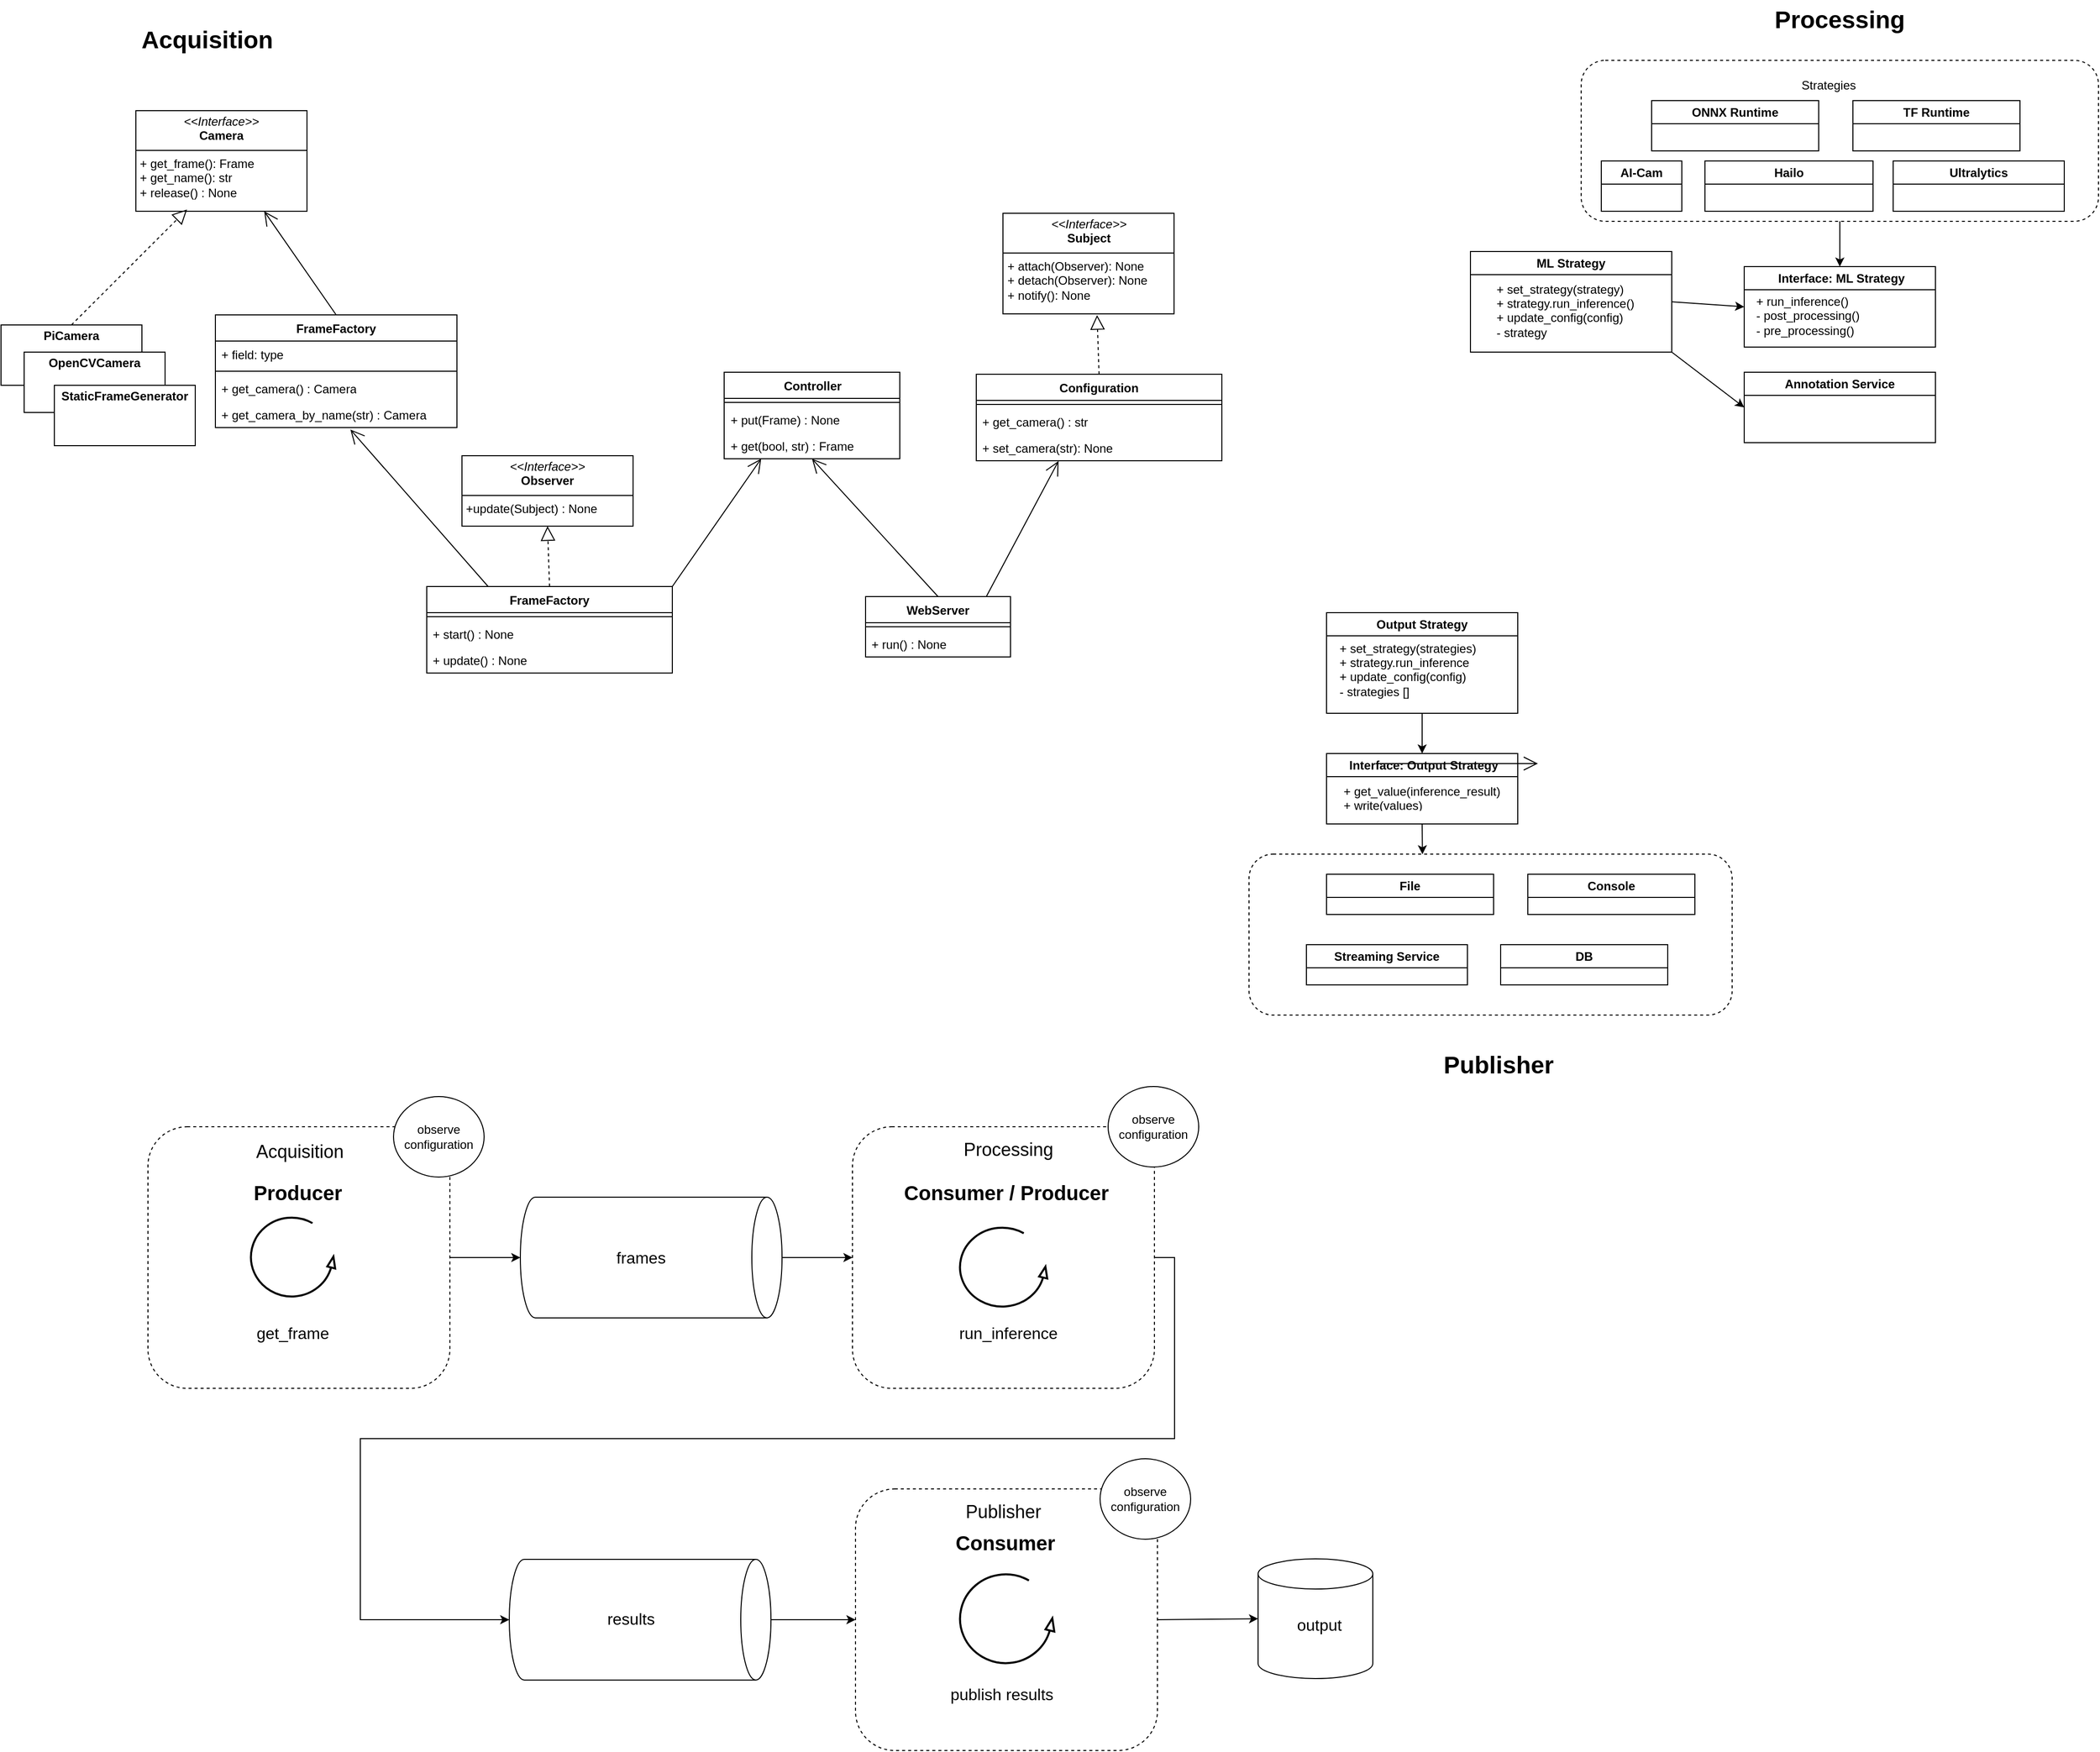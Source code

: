 <mxfile version="25.0.3">
  <diagram name="Seite-1" id="Wqxzcvr5aupdezz4V94B">
    <mxGraphModel dx="1877" dy="1787" grid="1" gridSize="10" guides="1" tooltips="1" connect="1" arrows="1" fold="1" page="1" pageScale="1" pageWidth="827" pageHeight="1169" math="0" shadow="0">
      <root>
        <mxCell id="0" />
        <mxCell id="1" parent="0" />
        <mxCell id="tF6KCtbzYXfdbOgwIn2T-80" value="" style="rounded=1;whiteSpace=wrap;html=1;fillColor=none;dashed=1;" parent="1" vertex="1">
          <mxGeometry x="246" y="1210" width="300" height="260" as="geometry" />
        </mxCell>
        <mxCell id="tF6KCtbzYXfdbOgwIn2T-9" value="&amp;nbsp;Interface: ML Strategy" style="swimlane;whiteSpace=wrap;html=1;" parent="1" vertex="1">
          <mxGeometry x="1832" y="355" width="190" height="80" as="geometry">
            <mxRectangle x="110" y="160" width="140" height="30" as="alternateBounds" />
          </mxGeometry>
        </mxCell>
        <mxCell id="tF6KCtbzYXfdbOgwIn2T-10" value="" style="rounded=1;whiteSpace=wrap;html=1;dashed=1;fillColor=none;" parent="1" vertex="1">
          <mxGeometry x="1670" y="150" width="514" height="160" as="geometry" />
        </mxCell>
        <mxCell id="tF6KCtbzYXfdbOgwIn2T-11" value="ONNX Runtime" style="swimlane;whiteSpace=wrap;html=1;" parent="1" vertex="1">
          <mxGeometry x="1740" y="190" width="166" height="50" as="geometry" />
        </mxCell>
        <mxCell id="tF6KCtbzYXfdbOgwIn2T-12" value="TF Runtime" style="swimlane;whiteSpace=wrap;html=1;" parent="1" vertex="1">
          <mxGeometry x="1940" y="190" width="166" height="50" as="geometry" />
        </mxCell>
        <mxCell id="tF6KCtbzYXfdbOgwIn2T-13" value="Hailo" style="swimlane;whiteSpace=wrap;html=1;" parent="1" vertex="1">
          <mxGeometry x="1793" y="250" width="167" height="50" as="geometry" />
        </mxCell>
        <mxCell id="tF6KCtbzYXfdbOgwIn2T-14" value="Ultralytics" style="swimlane;whiteSpace=wrap;html=1;startSize=23;" parent="1" vertex="1">
          <mxGeometry x="1980" y="250" width="170" height="50" as="geometry" />
        </mxCell>
        <mxCell id="tF6KCtbzYXfdbOgwIn2T-15" value="Annotation Service" style="swimlane;whiteSpace=wrap;html=1;" parent="1" vertex="1">
          <mxGeometry x="1832" y="460" width="190" height="70" as="geometry">
            <mxRectangle x="110" y="160" width="140" height="30" as="alternateBounds" />
          </mxGeometry>
        </mxCell>
        <mxCell id="tF6KCtbzYXfdbOgwIn2T-19" value="Processing" style="text;html=1;align=center;verticalAlign=middle;whiteSpace=wrap;rounded=0;fontSize=24;fontStyle=1" parent="1" vertex="1">
          <mxGeometry x="1842" y="90" width="170" height="40" as="geometry" />
        </mxCell>
        <mxCell id="tF6KCtbzYXfdbOgwIn2T-20" value="Output Strategy" style="swimlane;whiteSpace=wrap;html=1;" parent="1" vertex="1">
          <mxGeometry x="1417" y="699" width="190" height="100" as="geometry">
            <mxRectangle x="110" y="160" width="140" height="30" as="alternateBounds" />
          </mxGeometry>
        </mxCell>
        <mxCell id="tF6KCtbzYXfdbOgwIn2T-73" value="+ set_strategy(strategies)&lt;div&gt;+ strategy.run_inference&lt;/div&gt;&lt;div&gt;+ update_config(config)&lt;/div&gt;&lt;div&gt;- strategies []&lt;/div&gt;&lt;div&gt;&lt;br&gt;&lt;/div&gt;" style="text;strokeColor=none;fillColor=none;align=left;verticalAlign=middle;spacingLeft=4;spacingRight=4;overflow=hidden;points=[[0,0.5],[1,0.5]];portConstraint=eastwest;rotatable=0;whiteSpace=wrap;html=1;" parent="tF6KCtbzYXfdbOgwIn2T-20" vertex="1">
          <mxGeometry x="6.5" y="26" width="159.5" height="64" as="geometry" />
        </mxCell>
        <mxCell id="tF6KCtbzYXfdbOgwIn2T-21" value="" style="rounded=1;whiteSpace=wrap;html=1;dashed=1;fillColor=none;" parent="1" vertex="1">
          <mxGeometry x="1340" y="939" width="480" height="160" as="geometry" />
        </mxCell>
        <mxCell id="tF6KCtbzYXfdbOgwIn2T-22" value="File" style="swimlane;whiteSpace=wrap;html=1;startSize=23;" parent="1" vertex="1">
          <mxGeometry x="1417" y="959" width="166" height="40" as="geometry" />
        </mxCell>
        <mxCell id="tF6KCtbzYXfdbOgwIn2T-23" value="Console" style="swimlane;whiteSpace=wrap;html=1;" parent="1" vertex="1">
          <mxGeometry x="1617" y="959" width="166" height="40" as="geometry" />
        </mxCell>
        <mxCell id="tF6KCtbzYXfdbOgwIn2T-24" value="DB" style="swimlane;whiteSpace=wrap;html=1;startSize=23;" parent="1" vertex="1">
          <mxGeometry x="1590" y="1029" width="166" height="40" as="geometry" />
        </mxCell>
        <mxCell id="tF6KCtbzYXfdbOgwIn2T-25" value="Publisher" style="text;html=1;align=center;verticalAlign=middle;whiteSpace=wrap;rounded=0;fontSize=24;fontStyle=1" parent="1" vertex="1">
          <mxGeometry x="1503" y="1129" width="170" height="40" as="geometry" />
        </mxCell>
        <mxCell id="tF6KCtbzYXfdbOgwIn2T-26" value="Streaming Service" style="swimlane;whiteSpace=wrap;html=1;" parent="1" vertex="1">
          <mxGeometry x="1397" y="1029" width="160" height="40" as="geometry">
            <mxRectangle x="110" y="160" width="140" height="30" as="alternateBounds" />
          </mxGeometry>
        </mxCell>
        <mxCell id="tF6KCtbzYXfdbOgwIn2T-32" value="Acquisition" style="text;html=1;align=center;verticalAlign=middle;whiteSpace=wrap;rounded=0;fontSize=24;fontStyle=1" parent="1" vertex="1">
          <mxGeometry x="220" y="110" width="170" height="40" as="geometry" />
        </mxCell>
        <mxCell id="tF6KCtbzYXfdbOgwIn2T-47" value="" style="endArrow=classic;html=1;rounded=0;exitX=1;exitY=1;exitDx=0;exitDy=0;entryX=0;entryY=0.5;entryDx=0;entryDy=0;" parent="1" source="tF6KCtbzYXfdbOgwIn2T-56" target="tF6KCtbzYXfdbOgwIn2T-15" edge="1">
          <mxGeometry width="50" height="50" relative="1" as="geometry">
            <mxPoint x="1390" y="640" as="sourcePoint" />
            <mxPoint x="1440" y="590" as="targetPoint" />
          </mxGeometry>
        </mxCell>
        <mxCell id="tF6KCtbzYXfdbOgwIn2T-49" value="" style="endArrow=classic;html=1;rounded=0;exitX=0.5;exitY=1;exitDx=0;exitDy=0;entryX=0.5;entryY=0;entryDx=0;entryDy=0;" parent="1" source="tF6KCtbzYXfdbOgwIn2T-20" target="tF6KCtbzYXfdbOgwIn2T-68" edge="1">
          <mxGeometry width="50" height="50" relative="1" as="geometry">
            <mxPoint x="1007" y="669" as="sourcePoint" />
            <mxPoint x="1057" y="619" as="targetPoint" />
          </mxGeometry>
        </mxCell>
        <mxCell id="tF6KCtbzYXfdbOgwIn2T-52" value="" style="endArrow=classic;html=1;rounded=0;exitX=1;exitY=0.5;exitDx=0;exitDy=0;entryX=0;entryY=0.5;entryDx=0;entryDy=0;" parent="1" source="tF6KCtbzYXfdbOgwIn2T-56" target="tF6KCtbzYXfdbOgwIn2T-9" edge="1">
          <mxGeometry width="50" height="50" relative="1" as="geometry">
            <mxPoint x="1390" y="640" as="sourcePoint" />
            <mxPoint x="1440" y="590" as="targetPoint" />
          </mxGeometry>
        </mxCell>
        <mxCell id="tF6KCtbzYXfdbOgwIn2T-53" value="" style="endArrow=classic;html=1;rounded=0;exitX=0.5;exitY=1;exitDx=0;exitDy=0;entryX=0.5;entryY=0;entryDx=0;entryDy=0;" parent="1" source="tF6KCtbzYXfdbOgwIn2T-10" target="tF6KCtbzYXfdbOgwIn2T-9" edge="1">
          <mxGeometry width="50" height="50" relative="1" as="geometry">
            <mxPoint x="1390" y="640" as="sourcePoint" />
            <mxPoint x="1910" y="340" as="targetPoint" />
          </mxGeometry>
        </mxCell>
        <mxCell id="tF6KCtbzYXfdbOgwIn2T-54" value="Strategies" style="text;html=1;align=center;verticalAlign=middle;whiteSpace=wrap;rounded=0;" parent="1" vertex="1">
          <mxGeometry x="1886" y="160" width="60" height="30" as="geometry" />
        </mxCell>
        <mxCell id="tF6KCtbzYXfdbOgwIn2T-56" value="ML Strategy" style="swimlane;whiteSpace=wrap;html=1;" parent="1" vertex="1">
          <mxGeometry x="1560" y="340" width="200" height="100" as="geometry">
            <mxRectangle x="110" y="160" width="140" height="30" as="alternateBounds" />
          </mxGeometry>
        </mxCell>
        <mxCell id="tF6KCtbzYXfdbOgwIn2T-57" value="+ set_strategy(strategy)&lt;div&gt;+ strategy.run_inference()&lt;/div&gt;&lt;div&gt;+ update_config(config)&lt;/div&gt;&lt;div&gt;- strategy&lt;/div&gt;&lt;div&gt;&lt;br&gt;&lt;/div&gt;" style="text;strokeColor=none;fillColor=none;align=left;verticalAlign=middle;spacingLeft=4;spacingRight=4;overflow=hidden;points=[[0,0.5],[1,0.5]];portConstraint=eastwest;rotatable=0;whiteSpace=wrap;html=1;" parent="tF6KCtbzYXfdbOgwIn2T-56" vertex="1">
          <mxGeometry x="20.25" y="28" width="169.75" height="72" as="geometry" />
        </mxCell>
        <mxCell id="tF6KCtbzYXfdbOgwIn2T-64" value="" style="shape=cylinder3;whiteSpace=wrap;html=1;boundedLbl=1;backgroundOutline=1;size=15;rotation=90;" parent="1" vertex="1">
          <mxGeometry x="686" y="1210" width="120" height="260" as="geometry" />
        </mxCell>
        <mxCell id="tF6KCtbzYXfdbOgwIn2T-68" value="&amp;nbsp;Interface: Output Strategy" style="swimlane;whiteSpace=wrap;html=1;" parent="1" vertex="1">
          <mxGeometry x="1417" y="839" width="190" height="70" as="geometry">
            <mxRectangle x="110" y="160" width="140" height="30" as="alternateBounds" />
          </mxGeometry>
        </mxCell>
        <mxCell id="tF6KCtbzYXfdbOgwIn2T-69" value="+ get_value(inference_result)&lt;div&gt;+ write(values)&lt;/div&gt;" style="text;strokeColor=none;fillColor=none;align=left;verticalAlign=middle;spacingLeft=4;spacingRight=4;overflow=hidden;points=[[0,0.5],[1,0.5]];portConstraint=eastwest;rotatable=0;whiteSpace=wrap;html=1;" parent="tF6KCtbzYXfdbOgwIn2T-68" vertex="1">
          <mxGeometry x="11" y="27.5" width="169" height="30" as="geometry" />
        </mxCell>
        <mxCell id="tF6KCtbzYXfdbOgwIn2T-74" value="" style="endArrow=classic;html=1;rounded=0;exitX=0.5;exitY=1;exitDx=0;exitDy=0;entryX=0.359;entryY=0.001;entryDx=0;entryDy=0;entryPerimeter=0;" parent="1" source="tF6KCtbzYXfdbOgwIn2T-68" target="tF6KCtbzYXfdbOgwIn2T-21" edge="1">
          <mxGeometry width="50" height="50" relative="1" as="geometry">
            <mxPoint x="1467" y="979" as="sourcePoint" />
            <mxPoint x="1517" y="929" as="targetPoint" />
          </mxGeometry>
        </mxCell>
        <mxCell id="tF6KCtbzYXfdbOgwIn2T-55" value="+ run_inference()&lt;div&gt;- post_processing()&lt;/div&gt;&lt;div&gt;- pre_processing()&lt;/div&gt;" style="text;strokeColor=none;fillColor=none;align=left;verticalAlign=middle;spacingLeft=4;spacingRight=4;overflow=hidden;points=[[0,0.5],[1,0.5]];portConstraint=eastwest;rotatable=0;whiteSpace=wrap;html=1;" parent="1" vertex="1">
          <mxGeometry x="1837.5" y="378" width="179" height="52.5" as="geometry" />
        </mxCell>
        <mxCell id="tF6KCtbzYXfdbOgwIn2T-76" value="" style="verticalLabelPosition=bottom;html=1;verticalAlign=top;strokeWidth=2;shape=mxgraph.lean_mapping.physical_pull;pointerEvents=1;" parent="1" vertex="1">
          <mxGeometry x="348" y="1300" width="84" height="79" as="geometry" />
        </mxCell>
        <mxCell id="tF6KCtbzYXfdbOgwIn2T-78" value="get_frame" style="text;html=1;align=center;verticalAlign=middle;whiteSpace=wrap;rounded=0;fontSize=16;" parent="1" vertex="1">
          <mxGeometry x="360" y="1400" width="60" height="30" as="geometry" />
        </mxCell>
        <mxCell id="tF6KCtbzYXfdbOgwIn2T-79" value="" style="endArrow=classic;html=1;rounded=0;entryX=0.5;entryY=1;entryDx=0;entryDy=0;entryPerimeter=0;" parent="1" target="tF6KCtbzYXfdbOgwIn2T-64" edge="1">
          <mxGeometry width="50" height="50" relative="1" as="geometry">
            <mxPoint x="546" y="1340" as="sourcePoint" />
            <mxPoint x="946" y="1210" as="targetPoint" />
          </mxGeometry>
        </mxCell>
        <mxCell id="tF6KCtbzYXfdbOgwIn2T-81" value="Producer" style="text;html=1;align=center;verticalAlign=middle;whiteSpace=wrap;rounded=0;fontSize=20;fontStyle=1" parent="1" vertex="1">
          <mxGeometry x="330" y="1260" width="130" height="30" as="geometry" />
        </mxCell>
        <mxCell id="tF6KCtbzYXfdbOgwIn2T-83" value="frames" style="text;html=1;align=center;verticalAlign=middle;whiteSpace=wrap;rounded=0;fontSize=16;" parent="1" vertex="1">
          <mxGeometry x="706" y="1325" width="60" height="30" as="geometry" />
        </mxCell>
        <mxCell id="tF6KCtbzYXfdbOgwIn2T-84" value="" style="rounded=1;whiteSpace=wrap;html=1;fillColor=none;dashed=1;" parent="1" vertex="1">
          <mxGeometry x="946" y="1210" width="300" height="260" as="geometry" />
        </mxCell>
        <mxCell id="tF6KCtbzYXfdbOgwIn2T-85" value="" style="verticalLabelPosition=bottom;html=1;verticalAlign=top;strokeWidth=2;shape=mxgraph.lean_mapping.physical_pull;pointerEvents=1;" parent="1" vertex="1">
          <mxGeometry x="1052.5" y="1310" width="87" height="79" as="geometry" />
        </mxCell>
        <mxCell id="tF6KCtbzYXfdbOgwIn2T-86" value="run_inference" style="text;html=1;align=center;verticalAlign=middle;whiteSpace=wrap;rounded=0;fontSize=16;" parent="1" vertex="1">
          <mxGeometry x="1071" y="1400" width="60" height="30" as="geometry" />
        </mxCell>
        <mxCell id="tF6KCtbzYXfdbOgwIn2T-87" value="Consumer / Producer" style="text;html=1;align=center;verticalAlign=middle;whiteSpace=wrap;rounded=0;fontSize=20;fontStyle=1" parent="1" vertex="1">
          <mxGeometry x="979" y="1260" width="240" height="30" as="geometry" />
        </mxCell>
        <mxCell id="tF6KCtbzYXfdbOgwIn2T-88" value="" style="endArrow=classic;html=1;rounded=0;entryX=0;entryY=0.5;entryDx=0;entryDy=0;exitX=0.5;exitY=0;exitDx=0;exitDy=0;exitPerimeter=0;" parent="1" source="tF6KCtbzYXfdbOgwIn2T-64" target="tF6KCtbzYXfdbOgwIn2T-84" edge="1">
          <mxGeometry width="50" height="50" relative="1" as="geometry">
            <mxPoint x="856" y="1320" as="sourcePoint" />
            <mxPoint x="906" y="1270" as="targetPoint" />
          </mxGeometry>
        </mxCell>
        <mxCell id="tF6KCtbzYXfdbOgwIn2T-89" value="" style="shape=cylinder3;whiteSpace=wrap;html=1;boundedLbl=1;backgroundOutline=1;size=15;rotation=90;" parent="1" vertex="1">
          <mxGeometry x="675" y="1570" width="120" height="260" as="geometry" />
        </mxCell>
        <mxCell id="tF6KCtbzYXfdbOgwIn2T-91" value="results" style="text;html=1;align=center;verticalAlign=middle;whiteSpace=wrap;rounded=0;fontSize=16;" parent="1" vertex="1">
          <mxGeometry x="695.5" y="1684" width="60" height="30" as="geometry" />
        </mxCell>
        <mxCell id="tF6KCtbzYXfdbOgwIn2T-92" value="" style="rounded=1;whiteSpace=wrap;html=1;fillColor=none;dashed=1;" parent="1" vertex="1">
          <mxGeometry x="949" y="1570" width="300" height="260" as="geometry" />
        </mxCell>
        <mxCell id="tF6KCtbzYXfdbOgwIn2T-93" value="" style="verticalLabelPosition=bottom;html=1;verticalAlign=top;strokeWidth=2;shape=mxgraph.lean_mapping.physical_pull;pointerEvents=1;" parent="1" vertex="1">
          <mxGeometry x="1052.5" y="1654.5" width="94" height="89" as="geometry" />
        </mxCell>
        <mxCell id="tF6KCtbzYXfdbOgwIn2T-94" value="publish results" style="text;html=1;align=center;verticalAlign=middle;whiteSpace=wrap;rounded=0;fontSize=16;" parent="1" vertex="1">
          <mxGeometry x="1025.5" y="1758.5" width="137" height="30" as="geometry" />
        </mxCell>
        <mxCell id="tF6KCtbzYXfdbOgwIn2T-95" value="Consumer" style="text;html=1;align=center;verticalAlign=middle;whiteSpace=wrap;rounded=0;fontSize=20;fontStyle=1" parent="1" vertex="1">
          <mxGeometry x="1032.5" y="1608" width="130" height="30" as="geometry" />
        </mxCell>
        <mxCell id="tF6KCtbzYXfdbOgwIn2T-96" value="" style="endArrow=classic;html=1;rounded=0;exitX=0.5;exitY=0;exitDx=0;exitDy=0;exitPerimeter=0;entryX=0;entryY=0.5;entryDx=0;entryDy=0;" parent="1" source="tF6KCtbzYXfdbOgwIn2T-89" target="tF6KCtbzYXfdbOgwIn2T-92" edge="1">
          <mxGeometry width="50" height="50" relative="1" as="geometry">
            <mxPoint x="679" y="1689" as="sourcePoint" />
            <mxPoint x="729" y="1639" as="targetPoint" />
          </mxGeometry>
        </mxCell>
        <mxCell id="tF6KCtbzYXfdbOgwIn2T-99" value="AI-Cam" style="swimlane;whiteSpace=wrap;html=1;startSize=23;" parent="1" vertex="1">
          <mxGeometry x="1690" y="250" width="80" height="50" as="geometry" />
        </mxCell>
        <mxCell id="tF6KCtbzYXfdbOgwIn2T-100" style="edgeStyle=orthogonalEdgeStyle;rounded=0;orthogonalLoop=1;jettySize=auto;html=1;exitX=1;exitY=0.5;exitDx=0;exitDy=0;entryX=0.5;entryY=1;entryDx=0;entryDy=0;entryPerimeter=0;" parent="1" source="tF6KCtbzYXfdbOgwIn2T-84" target="tF6KCtbzYXfdbOgwIn2T-89" edge="1">
          <mxGeometry relative="1" as="geometry">
            <Array as="points">
              <mxPoint x="1266" y="1340" />
              <mxPoint x="1266" y="1520" />
              <mxPoint x="457" y="1520" />
              <mxPoint x="457" y="1700" />
            </Array>
          </mxGeometry>
        </mxCell>
        <mxCell id="tF6KCtbzYXfdbOgwIn2T-101" value="" style="shape=cylinder3;whiteSpace=wrap;html=1;boundedLbl=1;backgroundOutline=1;size=15;" parent="1" vertex="1">
          <mxGeometry x="1349" y="1639.5" width="114" height="119" as="geometry" />
        </mxCell>
        <mxCell id="tF6KCtbzYXfdbOgwIn2T-102" value="" style="endArrow=classic;html=1;rounded=0;entryX=0;entryY=0.5;entryDx=0;entryDy=0;entryPerimeter=0;exitX=1;exitY=0.5;exitDx=0;exitDy=0;" parent="1" source="tF6KCtbzYXfdbOgwIn2T-92" target="tF6KCtbzYXfdbOgwIn2T-101" edge="1">
          <mxGeometry width="50" height="50" relative="1" as="geometry">
            <mxPoint x="1237" y="1600" as="sourcePoint" />
            <mxPoint x="1287" y="1550" as="targetPoint" />
          </mxGeometry>
        </mxCell>
        <mxCell id="tF6KCtbzYXfdbOgwIn2T-103" value="output" style="text;html=1;align=center;verticalAlign=middle;whiteSpace=wrap;rounded=0;fontSize=16;" parent="1" vertex="1">
          <mxGeometry x="1380" y="1690" width="60" height="30" as="geometry" />
        </mxCell>
        <mxCell id="tF6KCtbzYXfdbOgwIn2T-105" value="&lt;font style=&quot;font-size: 18px;&quot;&gt;Acquisition&lt;/font&gt;" style="text;html=1;align=center;verticalAlign=middle;whiteSpace=wrap;rounded=0;" parent="1" vertex="1">
          <mxGeometry x="352" y="1220" width="90" height="30" as="geometry" />
        </mxCell>
        <mxCell id="tF6KCtbzYXfdbOgwIn2T-107" value="&lt;font style=&quot;font-size: 18px;&quot;&gt;Processing&lt;/font&gt;" style="text;html=1;align=center;verticalAlign=middle;whiteSpace=wrap;rounded=0;" parent="1" vertex="1">
          <mxGeometry x="1056" y="1218" width="90" height="30" as="geometry" />
        </mxCell>
        <mxCell id="tF6KCtbzYXfdbOgwIn2T-108" value="&lt;font style=&quot;font-size: 18px;&quot;&gt;Publisher&lt;/font&gt;" style="text;html=1;align=center;verticalAlign=middle;whiteSpace=wrap;rounded=0;" parent="1" vertex="1">
          <mxGeometry x="1051" y="1578" width="90" height="30" as="geometry" />
        </mxCell>
        <mxCell id="tF6KCtbzYXfdbOgwIn2T-109" value="observe configuration" style="ellipse;whiteSpace=wrap;html=1;" parent="1" vertex="1">
          <mxGeometry x="1200" y="1170" width="90" height="80" as="geometry" />
        </mxCell>
        <mxCell id="tF6KCtbzYXfdbOgwIn2T-110" value="observe configuration" style="ellipse;whiteSpace=wrap;html=1;" parent="1" vertex="1">
          <mxGeometry x="490" y="1180" width="90" height="80" as="geometry" />
        </mxCell>
        <mxCell id="tF6KCtbzYXfdbOgwIn2T-111" value="observe configuration" style="ellipse;whiteSpace=wrap;html=1;" parent="1" vertex="1">
          <mxGeometry x="1192" y="1540" width="90" height="80" as="geometry" />
        </mxCell>
        <mxCell id="ZPbCwMIuDV3y0_hfb3_B-6" value="" style="endArrow=block;dashed=1;endFill=0;endSize=12;html=1;rounded=0;entryX=0.55;entryY=1.012;entryDx=0;entryDy=0;exitX=0.5;exitY=0;exitDx=0;exitDy=0;entryPerimeter=0;" parent="1" source="YiW_VXPOp-ECeVxad86_-35" target="YiW_VXPOp-ECeVxad86_-24" edge="1">
          <mxGeometry width="160" relative="1" as="geometry">
            <mxPoint x="888" y="772" as="sourcePoint" />
            <mxPoint x="863.5" y="612" as="targetPoint" />
          </mxGeometry>
        </mxCell>
        <mxCell id="ZPbCwMIuDV3y0_hfb3_B-7" value="" style="endArrow=block;dashed=1;endFill=0;endSize=12;html=1;rounded=0;entryX=0.5;entryY=1;entryDx=0;entryDy=0;exitX=0.5;exitY=0;exitDx=0;exitDy=0;" parent="1" source="YiW_VXPOp-ECeVxad86_-14" target="YiW_VXPOp-ECeVxad86_-23" edge="1">
          <mxGeometry width="160" relative="1" as="geometry">
            <mxPoint x="502" y="723" as="sourcePoint" />
            <mxPoint x="676" y="493" as="targetPoint" />
          </mxGeometry>
        </mxCell>
        <mxCell id="YiW_VXPOp-ECeVxad86_-1" value="FrameFactory" style="swimlane;fontStyle=1;align=center;verticalAlign=top;childLayout=stackLayout;horizontal=1;startSize=26;horizontalStack=0;resizeParent=1;resizeParentMax=0;resizeLast=0;collapsible=1;marginBottom=0;whiteSpace=wrap;html=1;" vertex="1" parent="1">
          <mxGeometry x="313" y="403" width="240" height="112" as="geometry" />
        </mxCell>
        <mxCell id="YiW_VXPOp-ECeVxad86_-2" value="+ field: type" style="text;strokeColor=none;fillColor=none;align=left;verticalAlign=top;spacingLeft=4;spacingRight=4;overflow=hidden;rotatable=0;points=[[0,0.5],[1,0.5]];portConstraint=eastwest;whiteSpace=wrap;html=1;" vertex="1" parent="YiW_VXPOp-ECeVxad86_-1">
          <mxGeometry y="26" width="240" height="26" as="geometry" />
        </mxCell>
        <mxCell id="YiW_VXPOp-ECeVxad86_-3" value="" style="line;strokeWidth=1;fillColor=none;align=left;verticalAlign=middle;spacingTop=-1;spacingLeft=3;spacingRight=3;rotatable=0;labelPosition=right;points=[];portConstraint=eastwest;strokeColor=inherit;" vertex="1" parent="YiW_VXPOp-ECeVxad86_-1">
          <mxGeometry y="52" width="240" height="8" as="geometry" />
        </mxCell>
        <mxCell id="YiW_VXPOp-ECeVxad86_-4" value="+ get_camera() : Camera" style="text;strokeColor=none;fillColor=none;align=left;verticalAlign=top;spacingLeft=4;spacingRight=4;overflow=hidden;rotatable=0;points=[[0,0.5],[1,0.5]];portConstraint=eastwest;whiteSpace=wrap;html=1;" vertex="1" parent="YiW_VXPOp-ECeVxad86_-1">
          <mxGeometry y="60" width="240" height="26" as="geometry" />
        </mxCell>
        <mxCell id="YiW_VXPOp-ECeVxad86_-13" value="+ get_camera_by_name(str) : Camera" style="text;strokeColor=none;fillColor=none;align=left;verticalAlign=top;spacingLeft=4;spacingRight=4;overflow=hidden;rotatable=0;points=[[0,0.5],[1,0.5]];portConstraint=eastwest;whiteSpace=wrap;html=1;" vertex="1" parent="YiW_VXPOp-ECeVxad86_-1">
          <mxGeometry y="86" width="240" height="26" as="geometry" />
        </mxCell>
        <mxCell id="YiW_VXPOp-ECeVxad86_-5" value="&lt;p style=&quot;margin:0px;margin-top:4px;text-align:center;&quot;&gt;&lt;i&gt;&amp;lt;&amp;lt;Interface&amp;gt;&amp;gt;&lt;/i&gt;&lt;br&gt;&lt;b&gt;Camera&lt;/b&gt;&lt;/p&gt;&lt;hr size=&quot;1&quot; style=&quot;border-style:solid;&quot;&gt;&lt;p style=&quot;margin:0px;margin-left:4px;&quot;&gt;+ get_frame(): Frame&lt;br&gt;+ get_name(): str&lt;/p&gt;&lt;p style=&quot;margin:0px;margin-left:4px;&quot;&gt;+ release() : None&lt;/p&gt;" style="verticalAlign=top;align=left;overflow=fill;html=1;whiteSpace=wrap;" vertex="1" parent="1">
          <mxGeometry x="234" y="200" width="170" height="100" as="geometry" />
        </mxCell>
        <mxCell id="YiW_VXPOp-ECeVxad86_-7" value="&lt;p style=&quot;margin:0px;margin-top:4px;text-align:center;&quot;&gt;&lt;b&gt;PiCamera&lt;/b&gt;&lt;/p&gt;" style="verticalAlign=top;align=left;overflow=fill;html=1;whiteSpace=wrap;" vertex="1" parent="1">
          <mxGeometry x="100" y="413" width="140" height="60" as="geometry" />
        </mxCell>
        <mxCell id="YiW_VXPOp-ECeVxad86_-8" value="&lt;p style=&quot;margin:0px;margin-top:4px;text-align:center;&quot;&gt;&lt;b&gt;OpenCVCamera&lt;/b&gt;&lt;/p&gt;" style="verticalAlign=top;align=left;overflow=fill;html=1;whiteSpace=wrap;" vertex="1" parent="1">
          <mxGeometry x="123" y="440" width="140" height="60" as="geometry" />
        </mxCell>
        <mxCell id="YiW_VXPOp-ECeVxad86_-9" value="&lt;p style=&quot;margin:0px;margin-top:4px;text-align:center;&quot;&gt;&lt;b&gt;StaticFrameGenerator&lt;/b&gt;&lt;/p&gt;" style="verticalAlign=top;align=left;overflow=fill;html=1;whiteSpace=wrap;" vertex="1" parent="1">
          <mxGeometry x="153" y="473" width="140" height="60" as="geometry" />
        </mxCell>
        <mxCell id="YiW_VXPOp-ECeVxad86_-12" value="" style="endArrow=block;dashed=1;endFill=0;endSize=12;html=1;rounded=0;entryX=0.299;entryY=0.982;entryDx=0;entryDy=0;exitX=0.5;exitY=0;exitDx=0;exitDy=0;entryPerimeter=0;" edge="1" parent="1" source="YiW_VXPOp-ECeVxad86_-7" target="YiW_VXPOp-ECeVxad86_-5">
          <mxGeometry width="160" relative="1" as="geometry">
            <mxPoint x="343" y="358" as="sourcePoint" />
            <mxPoint x="328" y="310" as="targetPoint" />
          </mxGeometry>
        </mxCell>
        <mxCell id="YiW_VXPOp-ECeVxad86_-14" value="FrameFactory" style="swimlane;fontStyle=1;align=center;verticalAlign=top;childLayout=stackLayout;horizontal=1;startSize=26;horizontalStack=0;resizeParent=1;resizeParentMax=0;resizeLast=0;collapsible=1;marginBottom=0;whiteSpace=wrap;html=1;" vertex="1" parent="1">
          <mxGeometry x="523" y="673" width="244" height="86" as="geometry" />
        </mxCell>
        <mxCell id="YiW_VXPOp-ECeVxad86_-16" value="" style="line;strokeWidth=1;fillColor=none;align=left;verticalAlign=middle;spacingTop=-1;spacingLeft=3;spacingRight=3;rotatable=0;labelPosition=right;points=[];portConstraint=eastwest;strokeColor=inherit;" vertex="1" parent="YiW_VXPOp-ECeVxad86_-14">
          <mxGeometry y="26" width="244" height="8" as="geometry" />
        </mxCell>
        <mxCell id="YiW_VXPOp-ECeVxad86_-17" value="+ start() : None" style="text;strokeColor=none;fillColor=none;align=left;verticalAlign=top;spacingLeft=4;spacingRight=4;overflow=hidden;rotatable=0;points=[[0,0.5],[1,0.5]];portConstraint=eastwest;whiteSpace=wrap;html=1;" vertex="1" parent="YiW_VXPOp-ECeVxad86_-14">
          <mxGeometry y="34" width="244" height="26" as="geometry" />
        </mxCell>
        <mxCell id="YiW_VXPOp-ECeVxad86_-18" value="+ update() : None" style="text;strokeColor=none;fillColor=none;align=left;verticalAlign=top;spacingLeft=4;spacingRight=4;overflow=hidden;rotatable=0;points=[[0,0.5],[1,0.5]];portConstraint=eastwest;whiteSpace=wrap;html=1;" vertex="1" parent="YiW_VXPOp-ECeVxad86_-14">
          <mxGeometry y="60" width="244" height="26" as="geometry" />
        </mxCell>
        <mxCell id="YiW_VXPOp-ECeVxad86_-21" value="" style="endArrow=open;endFill=1;endSize=12;html=1;rounded=0;entryX=0.75;entryY=1;entryDx=0;entryDy=0;exitX=0.5;exitY=0;exitDx=0;exitDy=0;" edge="1" parent="1" source="YiW_VXPOp-ECeVxad86_-1" target="YiW_VXPOp-ECeVxad86_-5">
          <mxGeometry width="160" relative="1" as="geometry">
            <mxPoint x="413" y="603" as="sourcePoint" />
            <mxPoint x="573" y="603" as="targetPoint" />
          </mxGeometry>
        </mxCell>
        <mxCell id="YiW_VXPOp-ECeVxad86_-22" value="" style="endArrow=open;endFill=1;endSize=12;html=1;rounded=0;entryX=0.559;entryY=1.076;entryDx=0;entryDy=0;entryPerimeter=0;exitX=0.25;exitY=0;exitDx=0;exitDy=0;" edge="1" parent="1" source="YiW_VXPOp-ECeVxad86_-14" target="YiW_VXPOp-ECeVxad86_-13">
          <mxGeometry width="160" relative="1" as="geometry">
            <mxPoint x="413" y="603" as="sourcePoint" />
            <mxPoint x="573" y="603" as="targetPoint" />
          </mxGeometry>
        </mxCell>
        <mxCell id="YiW_VXPOp-ECeVxad86_-23" value="&lt;p style=&quot;margin:0px;margin-top:4px;text-align:center;&quot;&gt;&lt;i&gt;&amp;lt;&amp;lt;Interface&amp;gt;&amp;gt;&lt;/i&gt;&lt;br&gt;&lt;b&gt;Observer&lt;/b&gt;&lt;/p&gt;&lt;hr size=&quot;1&quot; style=&quot;border-style:solid;&quot;&gt;&lt;p style=&quot;margin:0px;margin-left:4px;&quot;&gt;+update(Subject) : None&lt;/p&gt;" style="verticalAlign=top;align=left;overflow=fill;html=1;whiteSpace=wrap;" vertex="1" parent="1">
          <mxGeometry x="558" y="543" width="170" height="70" as="geometry" />
        </mxCell>
        <mxCell id="YiW_VXPOp-ECeVxad86_-24" value="&lt;p style=&quot;margin:0px;margin-top:4px;text-align:center;&quot;&gt;&lt;i&gt;&amp;lt;&amp;lt;Interface&amp;gt;&amp;gt;&lt;/i&gt;&lt;br&gt;&lt;b&gt;Subject&lt;/b&gt;&lt;/p&gt;&lt;hr size=&quot;1&quot; style=&quot;border-style:solid;&quot;&gt;&lt;p style=&quot;margin:0px;margin-left:4px;&quot;&gt;+ attach(Observer): None&lt;br&gt;+ detach(Observer): None&lt;/p&gt;&lt;p style=&quot;margin:0px;margin-left:4px;&quot;&gt;+ notify(): None&lt;/p&gt;" style="verticalAlign=top;align=left;overflow=fill;html=1;whiteSpace=wrap;" vertex="1" parent="1">
          <mxGeometry x="1095.5" y="302" width="170" height="100" as="geometry" />
        </mxCell>
        <mxCell id="YiW_VXPOp-ECeVxad86_-25" value="WebServer" style="swimlane;fontStyle=1;align=center;verticalAlign=top;childLayout=stackLayout;horizontal=1;startSize=26;horizontalStack=0;resizeParent=1;resizeParentMax=0;resizeLast=0;collapsible=1;marginBottom=0;whiteSpace=wrap;html=1;" vertex="1" parent="1">
          <mxGeometry x="959" y="683" width="144" height="60" as="geometry" />
        </mxCell>
        <mxCell id="YiW_VXPOp-ECeVxad86_-26" value="" style="line;strokeWidth=1;fillColor=none;align=left;verticalAlign=middle;spacingTop=-1;spacingLeft=3;spacingRight=3;rotatable=0;labelPosition=right;points=[];portConstraint=eastwest;strokeColor=inherit;" vertex="1" parent="YiW_VXPOp-ECeVxad86_-25">
          <mxGeometry y="26" width="144" height="8" as="geometry" />
        </mxCell>
        <mxCell id="YiW_VXPOp-ECeVxad86_-27" value="+ run() : None" style="text;strokeColor=none;fillColor=none;align=left;verticalAlign=top;spacingLeft=4;spacingRight=4;overflow=hidden;rotatable=0;points=[[0,0.5],[1,0.5]];portConstraint=eastwest;whiteSpace=wrap;html=1;" vertex="1" parent="YiW_VXPOp-ECeVxad86_-25">
          <mxGeometry y="34" width="144" height="26" as="geometry" />
        </mxCell>
        <mxCell id="YiW_VXPOp-ECeVxad86_-29" value="Controller" style="swimlane;fontStyle=1;align=center;verticalAlign=top;childLayout=stackLayout;horizontal=1;startSize=26;horizontalStack=0;resizeParent=1;resizeParentMax=0;resizeLast=0;collapsible=1;marginBottom=0;whiteSpace=wrap;html=1;" vertex="1" parent="1">
          <mxGeometry x="818.5" y="460" width="174.5" height="86" as="geometry" />
        </mxCell>
        <mxCell id="YiW_VXPOp-ECeVxad86_-30" value="" style="line;strokeWidth=1;fillColor=none;align=left;verticalAlign=middle;spacingTop=-1;spacingLeft=3;spacingRight=3;rotatable=0;labelPosition=right;points=[];portConstraint=eastwest;strokeColor=inherit;" vertex="1" parent="YiW_VXPOp-ECeVxad86_-29">
          <mxGeometry y="26" width="174.5" height="8" as="geometry" />
        </mxCell>
        <mxCell id="YiW_VXPOp-ECeVxad86_-31" value="+ put(Fr&lt;span style=&quot;color: rgba(0, 0, 0, 0); font-family: monospace; font-size: 0px; text-wrap-mode: nowrap;&quot;&gt;%3CmxGraphModel%3E%3Croot%3E%3CmxCell%20id%3D%220%22%2F%3E%3CmxCell%20id%3D%221%22%20parent%3D%220%22%2F%3E%3CmxCell%20id%3D%222%22%20value%3D%22WebServer%22%20style%3D%22swimlane%3BfontStyle%3D1%3Balign%3Dcenter%3BverticalAlign%3Dtop%3BchildLayout%3DstackLayout%3Bhorizontal%3D1%3BstartSize%3D26%3BhorizontalStack%3D0%3BresizeParent%3D1%3BresizeParentMax%3D0%3BresizeLast%3D0%3Bcollapsible%3D1%3BmarginBottom%3D0%3BwhiteSpace%3Dwrap%3Bhtml%3D1%3B%22%20vertex%3D%221%22%20parent%3D%221%22%3E%3CmxGeometry%20x%3D%22742%22%20y%3D%22215%22%20width%3D%22144%22%20height%3D%2260%22%20as%3D%22geometry%22%2F%3E%3C%2FmxCell%3E%3CmxCell%20id%3D%223%22%20value%3D%22%22%20style%3D%22line%3BstrokeWidth%3D1%3BfillColor%3Dnone%3Balign%3Dleft%3BverticalAlign%3Dmiddle%3BspacingTop%3D-1%3BspacingLeft%3D3%3BspacingRight%3D3%3Brotatable%3D0%3BlabelPosition%3Dright%3Bpoints%3D%5B%5D%3BportConstraint%3Deastwest%3BstrokeColor%3Dinherit%3B%22%20vertex%3D%221%22%20parent%3D%222%22%3E%3CmxGeometry%20y%3D%2226%22%20width%3D%22144%22%20height%3D%228%22%20as%3D%22geometry%22%2F%3E%3C%2FmxCell%3E%3CmxCell%20id%3D%224%22%20value%3D%22%2B%20run()%20%3A%20None%22%20style%3D%22text%3BstrokeColor%3Dnone%3BfillColor%3Dnone%3Balign%3Dleft%3BverticalAlign%3Dtop%3BspacingLeft%3D4%3BspacingRight%3D4%3Boverflow%3Dhidden%3Brotatable%3D0%3Bpoints%3D%5B%5B0%2C0.5%5D%2C%5B1%2C0.5%5D%5D%3BportConstraint%3Deastwest%3BwhiteSpace%3Dwrap%3Bhtml%3D1%3B%22%20vertex%3D%221%22%20parent%3D%222%22%3E%3CmxGeometry%20y%3D%2234%22%20width%3D%22144%22%20height%3D%2226%22%20as%3D%22geometry%22%2F%3E%3C%2FmxCell%3E%3C%2Froot%3E%3C%2FmxGraphModel%3E&lt;/span&gt;ame) : None" style="text;strokeColor=none;fillColor=none;align=left;verticalAlign=top;spacingLeft=4;spacingRight=4;overflow=hidden;rotatable=0;points=[[0,0.5],[1,0.5]];portConstraint=eastwest;whiteSpace=wrap;html=1;" vertex="1" parent="YiW_VXPOp-ECeVxad86_-29">
          <mxGeometry y="34" width="174.5" height="26" as="geometry" />
        </mxCell>
        <mxCell id="YiW_VXPOp-ECeVxad86_-32" value="+ get(bool, str&lt;span style=&quot;color: rgba(0, 0, 0, 0); font-family: monospace; font-size: 0px; text-wrap-mode: nowrap;&quot;&gt;%3CmxGraphModel%3E%3Croot%3E%3CmxCell%20id%3D%220%22%2F%3E%3CmxCell%20id%3D%221%22%20parent%3D%220%22%2F%3E%3CmxCell%20id%3D%222%22%20value%3D%22WebServer%22%20style%3D%22swimlane%3BfontStyle%3D1%3Balign%3Dcenter%3BverticalAlign%3Dtop%3BchildLayout%3DstackLayout%3Bhorizontal%3D1%3BstartSize%3D26%3BhorizontalStack%3D0%3BresizeParent%3D1%3BresizeParentMax%3D0%3BresizeLast%3D0%3Bcollapsible%3D1%3BmarginBottom%3D0%3BwhiteSpace%3Dwrap%3Bhtml%3D1%3B%22%20vertex%3D%221%22%20parent%3D%221%22%3E%3CmxGeometry%20x%3D%22742%22%20y%3D%22215%22%20width%3D%22144%22%20height%3D%2260%22%20as%3D%22geometry%22%2F%3E%3C%2FmxCell%3E%3CmxCell%20id%3D%223%22%20value%3D%22%22%20style%3D%22line%3BstrokeWidth%3D1%3BfillColor%3Dnone%3Balign%3Dleft%3BverticalAlign%3Dmiddle%3BspacingTop%3D-1%3BspacingLeft%3D3%3BspacingRight%3D3%3Brotatable%3D0%3BlabelPosition%3Dright%3Bpoints%3D%5B%5D%3BportConstraint%3Deastwest%3BstrokeColor%3Dinherit%3B%22%20vertex%3D%221%22%20parent%3D%222%22%3E%3CmxGeometry%20y%3D%2226%22%20width%3D%22144%22%20height%3D%228%22%20as%3D%22geometry%22%2F%3E%3C%2FmxCell%3E%3CmxCell%20id%3D%224%22%20value%3D%22%2B%20run()%20%3A%20None%22%20style%3D%22text%3BstrokeColor%3Dnone%3BfillColor%3Dnone%3Balign%3Dleft%3BverticalAlign%3Dtop%3BspacingLeft%3D4%3BspacingRight%3D4%3Boverflow%3Dhidden%3Brotatable%3D0%3Bpoints%3D%5B%5B0%2C0.5%5D%2C%5B1%2C0.5%5D%5D%3BportConstraint%3Deastwest%3BwhiteSpace%3Dwrap%3Bhtml%3D1%3B%22%20vertex%3D%221%22%20parent%3D%222%22%3E%3CmxGeometry%20y%3D%2234%22%20width%3D%22144%22%20height%3D%2226%22%20as%3D%22geometry%22%2F%3E%3C%2FmxCell%3E%3C%2Froot%3E%3C%2FmxGraphMode&lt;/span&gt;) : Frame" style="text;strokeColor=none;fillColor=none;align=left;verticalAlign=top;spacingLeft=4;spacingRight=4;overflow=hidden;rotatable=0;points=[[0,0.5],[1,0.5]];portConstraint=eastwest;whiteSpace=wrap;html=1;" vertex="1" parent="YiW_VXPOp-ECeVxad86_-29">
          <mxGeometry y="60" width="174.5" height="26" as="geometry" />
        </mxCell>
        <mxCell id="YiW_VXPOp-ECeVxad86_-33" value="" style="endArrow=open;endFill=1;endSize=12;html=1;rounded=0;exitX=1;exitY=0;exitDx=0;exitDy=0;entryX=0.211;entryY=0.996;entryDx=0;entryDy=0;entryPerimeter=0;" edge="1" parent="1" source="YiW_VXPOp-ECeVxad86_-14" target="YiW_VXPOp-ECeVxad86_-32">
          <mxGeometry width="160" relative="1" as="geometry">
            <mxPoint x="713" y="653" as="sourcePoint" />
            <mxPoint x="833" y="593" as="targetPoint" />
          </mxGeometry>
        </mxCell>
        <mxCell id="YiW_VXPOp-ECeVxad86_-34" value="" style="endArrow=open;endFill=1;endSize=12;html=1;rounded=0;exitX=0.5;exitY=0;exitDx=0;exitDy=0;entryX=0.5;entryY=1;entryDx=0;entryDy=0;" edge="1" parent="1" source="YiW_VXPOp-ECeVxad86_-25" target="YiW_VXPOp-ECeVxad86_-29">
          <mxGeometry width="160" relative="1" as="geometry">
            <mxPoint x="933" y="733" as="sourcePoint" />
            <mxPoint x="913" y="583" as="targetPoint" />
          </mxGeometry>
        </mxCell>
        <mxCell id="YiW_VXPOp-ECeVxad86_-35" value="Configuration" style="swimlane;fontStyle=1;align=center;verticalAlign=top;childLayout=stackLayout;horizontal=1;startSize=26;horizontalStack=0;resizeParent=1;resizeParentMax=0;resizeLast=0;collapsible=1;marginBottom=0;whiteSpace=wrap;html=1;" vertex="1" parent="1">
          <mxGeometry x="1069" y="462" width="244" height="86" as="geometry" />
        </mxCell>
        <mxCell id="YiW_VXPOp-ECeVxad86_-36" value="" style="line;strokeWidth=1;fillColor=none;align=left;verticalAlign=middle;spacingTop=-1;spacingLeft=3;spacingRight=3;rotatable=0;labelPosition=right;points=[];portConstraint=eastwest;strokeColor=inherit;" vertex="1" parent="YiW_VXPOp-ECeVxad86_-35">
          <mxGeometry y="26" width="244" height="8" as="geometry" />
        </mxCell>
        <mxCell id="YiW_VXPOp-ECeVxad86_-37" value="+ get_camera() : str" style="text;strokeColor=none;fillColor=none;align=left;verticalAlign=top;spacingLeft=4;spacingRight=4;overflow=hidden;rotatable=0;points=[[0,0.5],[1,0.5]];portConstraint=eastwest;whiteSpace=wrap;html=1;" vertex="1" parent="YiW_VXPOp-ECeVxad86_-35">
          <mxGeometry y="34" width="244" height="26" as="geometry" />
        </mxCell>
        <mxCell id="YiW_VXPOp-ECeVxad86_-38" value="+ set_camera(str): None" style="text;strokeColor=none;fillColor=none;align=left;verticalAlign=top;spacingLeft=4;spacingRight=4;overflow=hidden;rotatable=0;points=[[0,0.5],[1,0.5]];portConstraint=eastwest;whiteSpace=wrap;html=1;" vertex="1" parent="YiW_VXPOp-ECeVxad86_-35">
          <mxGeometry y="60" width="244" height="26" as="geometry" />
        </mxCell>
        <mxCell id="YiW_VXPOp-ECeVxad86_-40" value="" style="endArrow=open;endFill=1;endSize=12;html=1;rounded=0;" edge="1" parent="1">
          <mxGeometry width="160" relative="1" as="geometry">
            <mxPoint x="1467" y="849" as="sourcePoint" />
            <mxPoint x="1627" y="849" as="targetPoint" />
          </mxGeometry>
        </mxCell>
        <mxCell id="YiW_VXPOp-ECeVxad86_-42" value="" style="endArrow=open;endFill=1;endSize=12;html=1;rounded=0;entryX=0.335;entryY=1.008;entryDx=0;entryDy=0;entryPerimeter=0;exitX=0.835;exitY=-0.009;exitDx=0;exitDy=0;exitPerimeter=0;" edge="1" parent="1" source="YiW_VXPOp-ECeVxad86_-25" target="YiW_VXPOp-ECeVxad86_-38">
          <mxGeometry width="160" relative="1" as="geometry">
            <mxPoint x="953" y="1043" as="sourcePoint" />
            <mxPoint x="1113" y="1043" as="targetPoint" />
          </mxGeometry>
        </mxCell>
      </root>
    </mxGraphModel>
  </diagram>
</mxfile>
